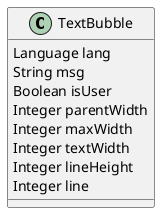 @startuml
'https://plantuml.com/class-diagram

class TextBubble {
Language lang
String msg
Boolean isUser
Integer parentWidth
Integer maxWidth
Integer textWidth
Integer lineHeight
Integer line
}

@enduml